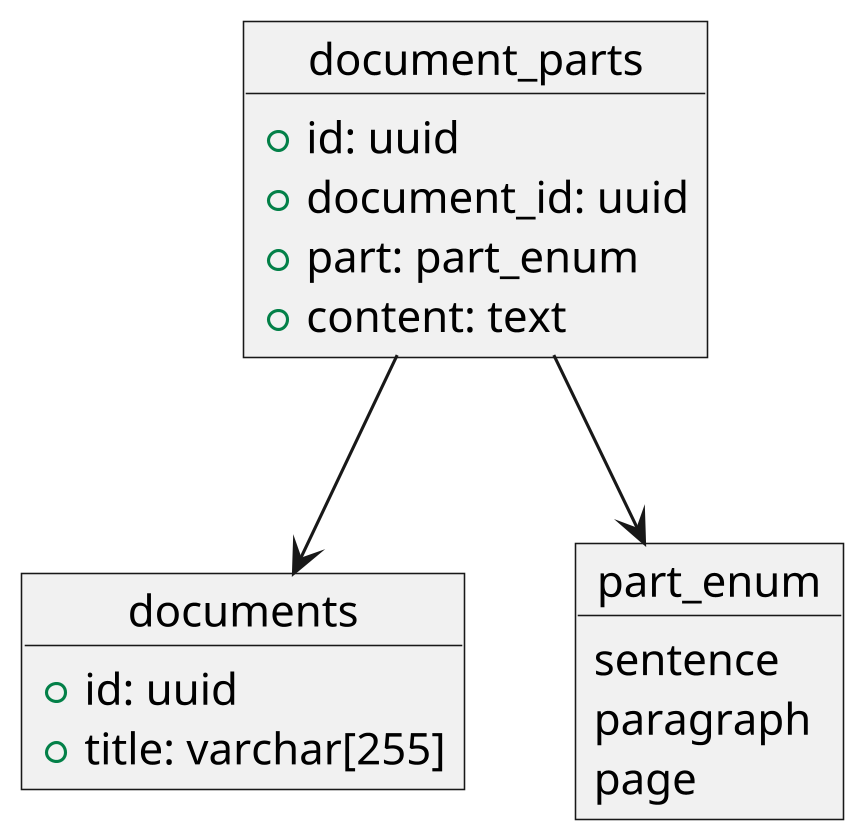 @startuml db-schema

skinparam dpi 300

object documents {
  + id: uuid
  + title: varchar[255]
}

object document_parts {
  + id: uuid
  + document_id: uuid
  + part: part_enum
  + content: text
}

object part_enum {
  sentence
  paragraph
  page
}

document_parts --> documents
document_parts --> part_enum

@enduml
